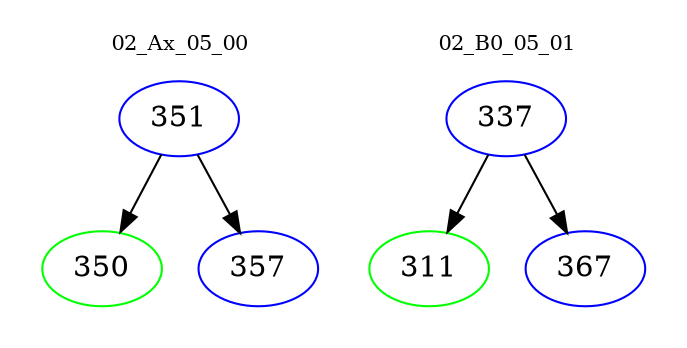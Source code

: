 digraph{
subgraph cluster_0 {
color = white
label = "02_Ax_05_00";
fontsize=10;
T0_351 [label="351", color="blue"]
T0_351 -> T0_350 [color="black"]
T0_350 [label="350", color="green"]
T0_351 -> T0_357 [color="black"]
T0_357 [label="357", color="blue"]
}
subgraph cluster_1 {
color = white
label = "02_B0_05_01";
fontsize=10;
T1_337 [label="337", color="blue"]
T1_337 -> T1_311 [color="black"]
T1_311 [label="311", color="green"]
T1_337 -> T1_367 [color="black"]
T1_367 [label="367", color="blue"]
}
}
